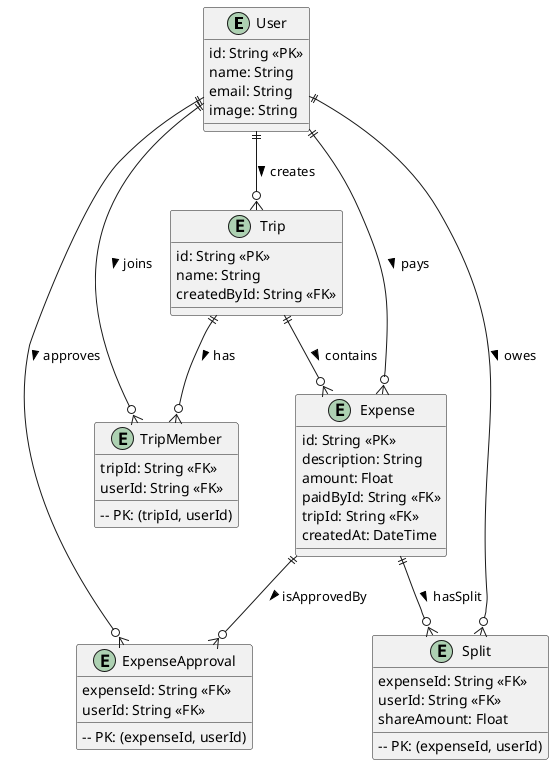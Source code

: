 @startuml

entity User {
  id: String <<PK>>
  name: String
  email: String
  image: String
}

entity Trip {
  id: String <<PK>>
  name: String
  createdById: String <<FK>>
}

entity TripMember {
  tripId: String <<FK>>
  userId: String <<FK>>
  -- PK: (tripId, userId)
}

entity Expense {
  id: String <<PK>>
  description: String
  amount: Float
  paidById: String <<FK>>
  tripId: String <<FK>>
  createdAt: DateTime
}

entity ExpenseApproval {
  expenseId: String <<FK>>
  userId: String <<FK>>
  -- PK: (expenseId, userId)
}

entity Split {
  expenseId: String <<FK>>
  userId: String <<FK>>
  shareAmount: Float
  -- PK: (expenseId, userId)
}

User ||--o{ Trip : creates >
Trip ||--o{ TripMember : has >
User ||--o{ TripMember : joins >

Trip ||--o{ Expense : contains >
User ||--o{ Expense : pays >

Expense ||--o{ ExpenseApproval : isApprovedBy >
User ||--o{ ExpenseApproval : approves >

Expense ||--o{ Split : hasSplit >
User ||--o{ Split : owes >

@enduml
